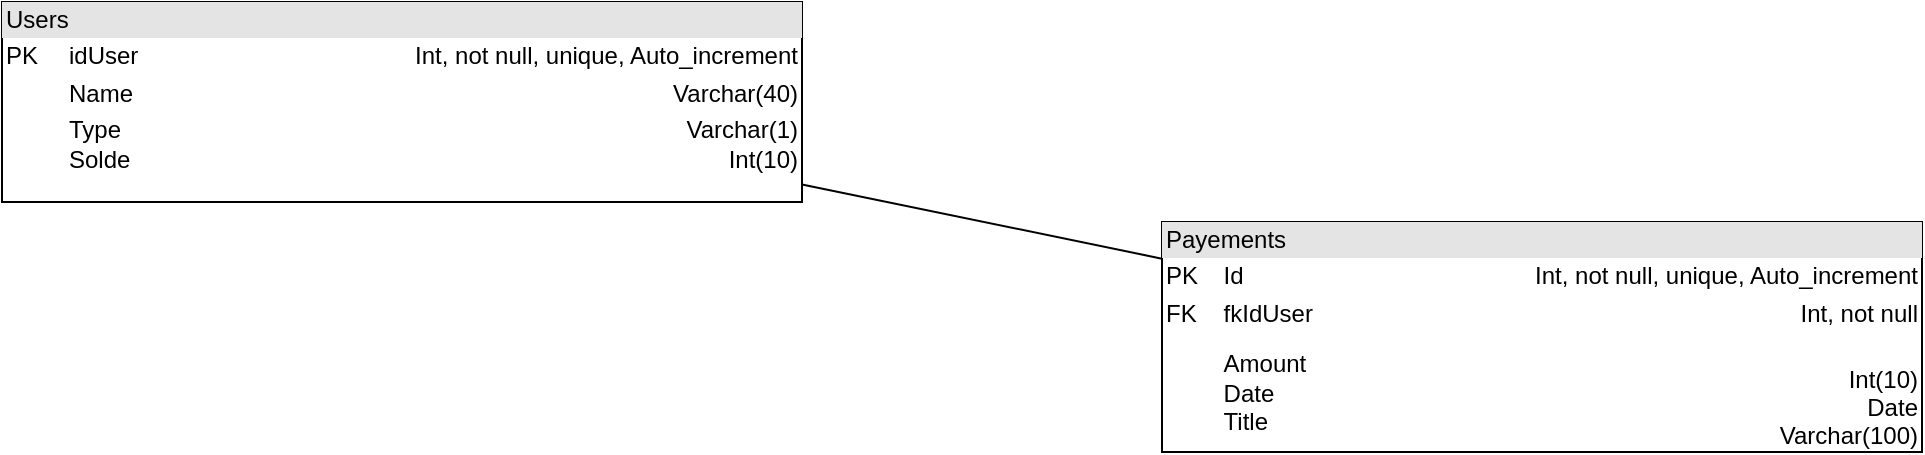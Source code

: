 <mxfile version="14.6.9" type="device"><diagram id="3pLnXV9nPRSaNB8-7Qsw" name="Page-1"><mxGraphModel dx="2249" dy="705" grid="1" gridSize="10" guides="1" tooltips="1" connect="1" arrows="1" fold="1" page="1" pageScale="1" pageWidth="827" pageHeight="1169" math="0" shadow="0"><root><mxCell id="0"/><mxCell id="1" parent="0"/><mxCell id="O0_SuviqQlOppssg6gzN-14" value="&lt;div style=&quot;box-sizing: border-box ; width: 100% ; background: #e4e4e4 ; padding: 2px&quot;&gt;Users&lt;/div&gt;&lt;table style=&quot;width: 100% ; font-size: 1em&quot; cellpadding=&quot;2&quot; cellspacing=&quot;0&quot;&gt;&lt;tbody&gt;&lt;tr&gt;&lt;td&gt;PK&lt;/td&gt;&lt;td&gt;idUser&lt;/td&gt;&lt;td style=&quot;text-align: right&quot;&gt;Int, not null, unique, Auto_increment&lt;/td&gt;&lt;/tr&gt;&lt;tr&gt;&lt;td&gt;&lt;br&gt;&lt;/td&gt;&lt;td&gt;Name&lt;/td&gt;&lt;td style=&quot;text-align: right&quot;&gt;Varchar(40)&lt;/td&gt;&lt;/tr&gt;&lt;tr&gt;&lt;td&gt;&lt;/td&gt;&lt;td&gt;Type&lt;br&gt;Solde&lt;/td&gt;&lt;td style=&quot;text-align: right&quot;&gt;Varchar(1)&lt;br&gt;Int(10)&lt;/td&gt;&lt;/tr&gt;&lt;/tbody&gt;&lt;/table&gt;" style="verticalAlign=top;align=left;overflow=fill;html=1;" vertex="1" parent="1"><mxGeometry x="-10" y="310" width="400" height="100" as="geometry"/></mxCell><mxCell id="O0_SuviqQlOppssg6gzN-15" value="&lt;div style=&quot;box-sizing: border-box ; width: 100% ; background: #e4e4e4 ; padding: 2px&quot;&gt;Payements&lt;/div&gt;&lt;table style=&quot;width: 100% ; font-size: 1em&quot; cellpadding=&quot;2&quot; cellspacing=&quot;0&quot;&gt;&lt;tbody&gt;&lt;tr&gt;&lt;td&gt;PK&lt;/td&gt;&lt;td&gt;Id&lt;/td&gt;&lt;td style=&quot;text-align: right&quot;&gt;Int, not null, unique, Auto_increment&lt;/td&gt;&lt;/tr&gt;&lt;tr&gt;&lt;td&gt;FK&lt;/td&gt;&lt;td&gt;fkIdUser&lt;/td&gt;&lt;td style=&quot;text-align: right&quot;&gt;Int, not null&lt;/td&gt;&lt;/tr&gt;&lt;tr&gt;&lt;td&gt;&lt;/td&gt;&lt;td&gt;Amount&lt;br&gt;Date&lt;br&gt;Title&lt;br&gt;&lt;/td&gt;&lt;td&gt;&lt;div style=&quot;text-align: right&quot;&gt;&lt;br&gt;&lt;/div&gt;&lt;div style=&quot;text-align: right&quot;&gt;Int(10)&lt;/div&gt;&lt;div style=&quot;text-align: right&quot;&gt;Date&lt;/div&gt;&lt;div style=&quot;text-align: right&quot;&gt;Varchar(100)&lt;/div&gt;&lt;/td&gt;&lt;/tr&gt;&lt;/tbody&gt;&lt;/table&gt;" style="verticalAlign=top;align=left;overflow=fill;html=1;" vertex="1" parent="1"><mxGeometry x="570" y="420" width="380" height="115" as="geometry"/></mxCell><mxCell id="O0_SuviqQlOppssg6gzN-17" value="" style="endArrow=none;html=1;" edge="1" parent="1" source="O0_SuviqQlOppssg6gzN-14" target="O0_SuviqQlOppssg6gzN-15"><mxGeometry width="50" height="50" relative="1" as="geometry"><mxPoint x="470" y="360" as="sourcePoint"/><mxPoint x="520" y="310" as="targetPoint"/></mxGeometry></mxCell></root></mxGraphModel></diagram></mxfile>